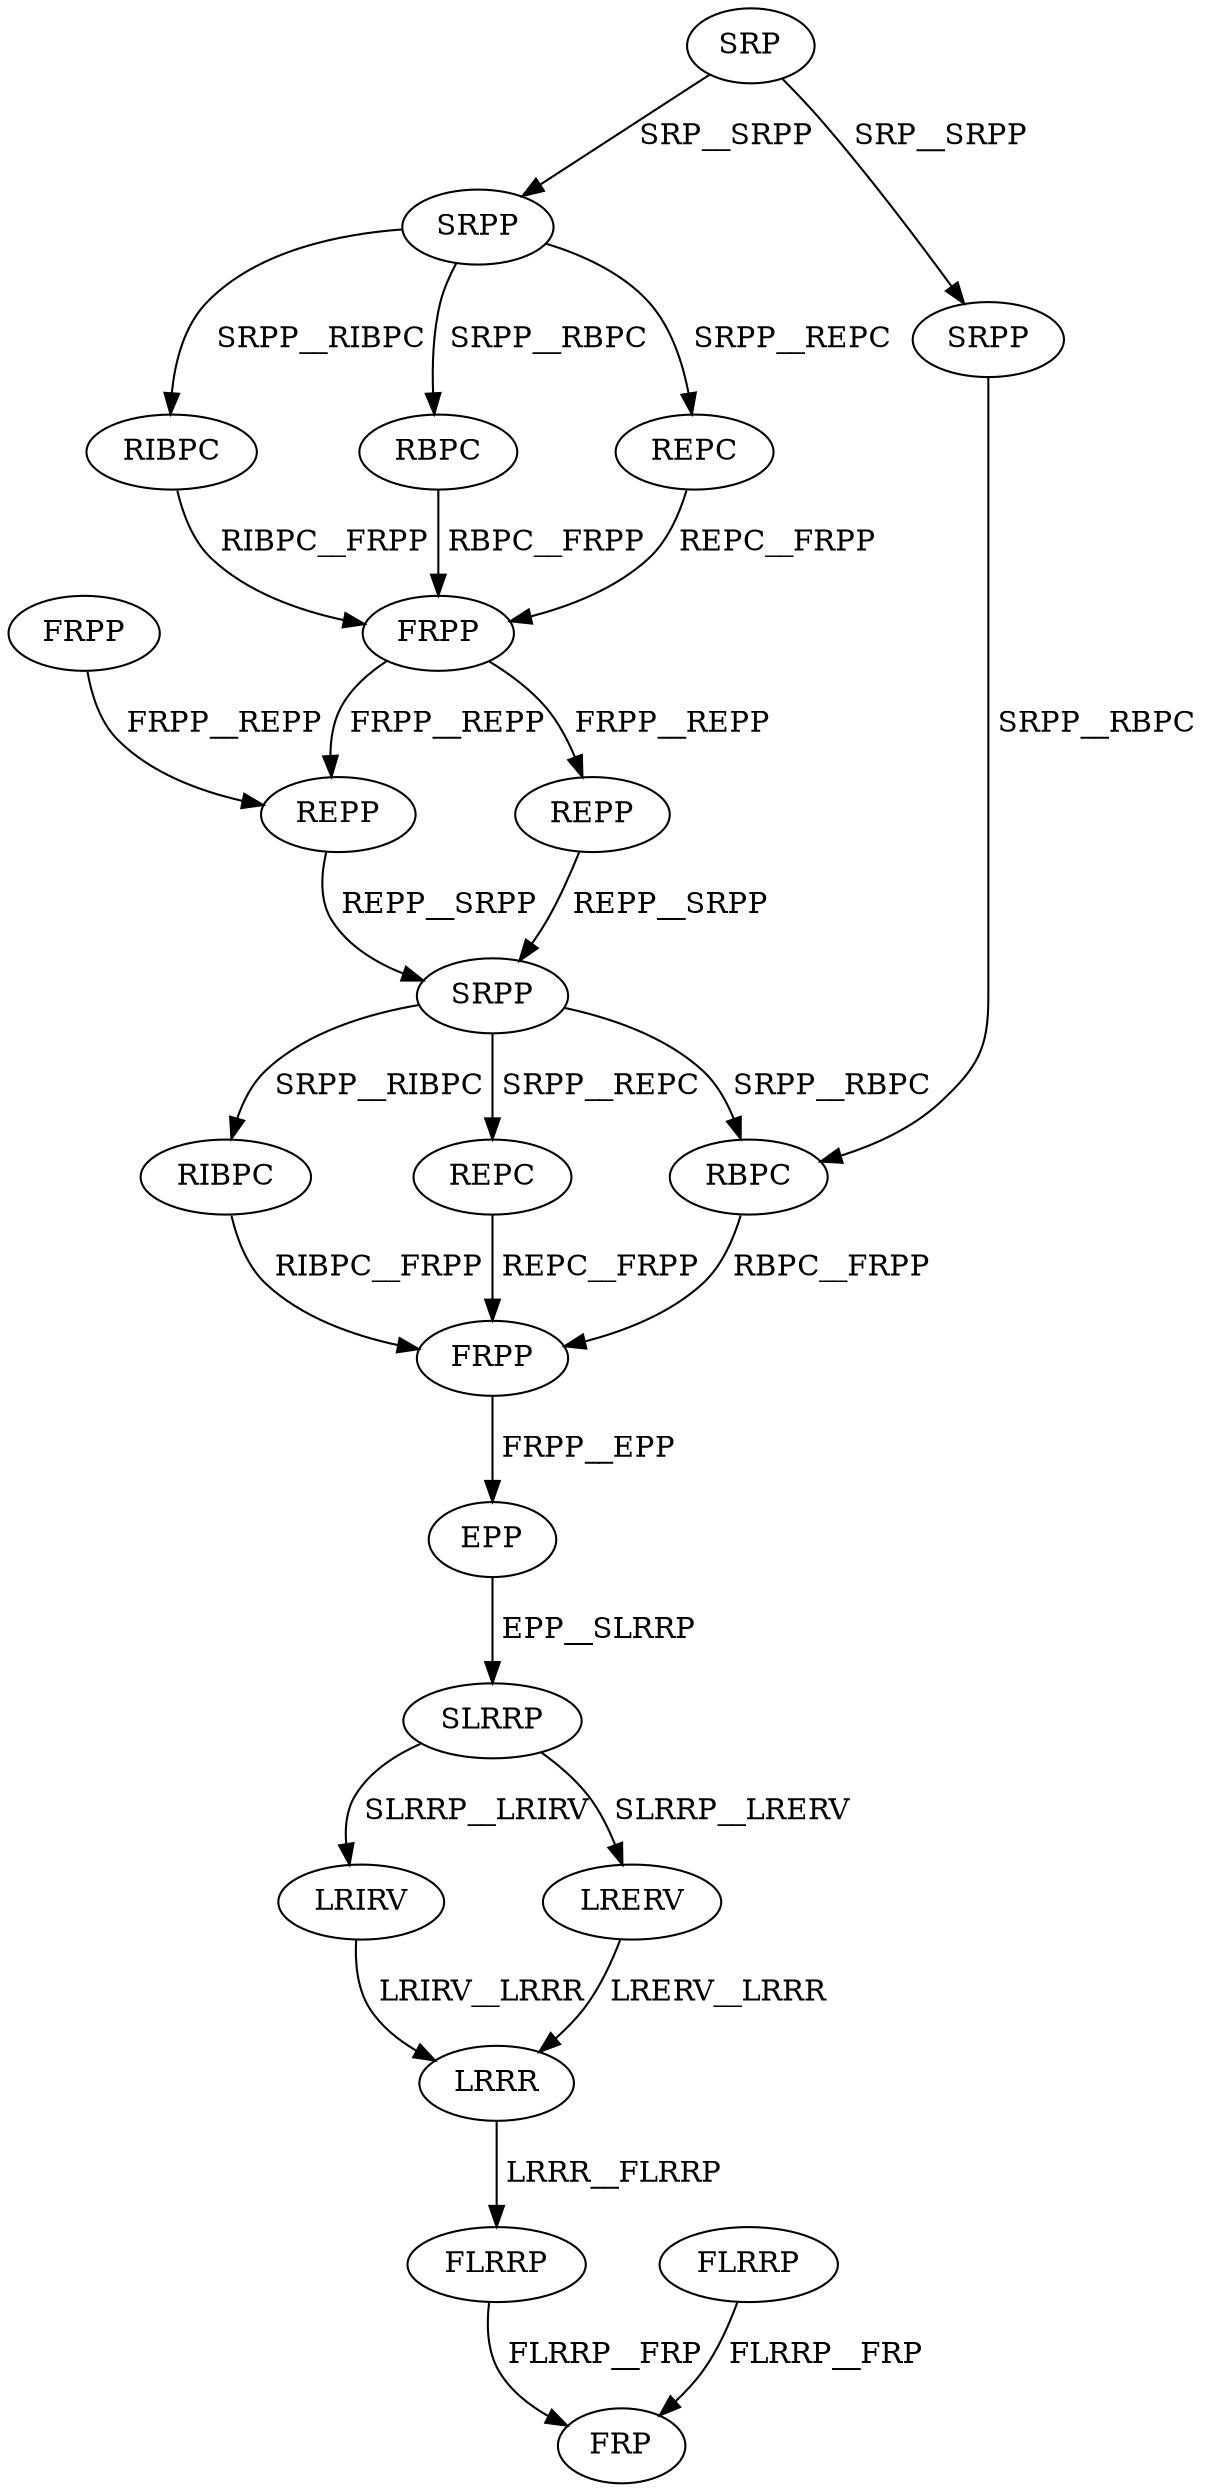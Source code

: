 digraph G { 
1 [label="SRP",color=black,fontcolor=black];
2 [label="SRPP",color=black,fontcolor=black];
3 [label="FRPP",color=black,fontcolor=black];
4 [label="RBPC",color=black,fontcolor=black];
5 [label="REPC",color=black,fontcolor=black];
6 [label="RIBPC",color=black,fontcolor=black];
7 [label="FRPP",color=black,fontcolor=black];
8 [label="SRPP",color=black,fontcolor=black];
9 [label="REPP",color=black,fontcolor=black];
10 [label="REPP",color=black,fontcolor=black];
11 [label="SRPP",color=black,fontcolor=black];
12 [label="RBPC",color=black,fontcolor=black];
13 [label="RIBPC",color=black,fontcolor=black];
14 [label="REPC",color=black,fontcolor=black];
15 [label="FRPP",color=black,fontcolor=black];
16 [label="EPP",color=black,fontcolor=black];
17 [label="SLRRP",color=black,fontcolor=black];
18 [label="LRIRV",color=black,fontcolor=black];
19 [label="LRERV",color=black,fontcolor=black];
20 [label="FLRRP",color=black,fontcolor=black];
21 [label="LRRR",color=black,fontcolor=black];
22 [label="FLRRP",color=black,fontcolor=black];
23 [label="FRP",color=black,fontcolor=black];
1->2[label=" SRP__SRPP",color=black,fontcolor=black];
1->8[label=" SRP__SRPP",color=black,fontcolor=black];
2->4[label=" SRPP__RBPC",color=black,fontcolor=black];
2->5[label=" SRPP__REPC",color=black,fontcolor=black];
2->6[label=" SRPP__RIBPC",color=black,fontcolor=black];
3->9[label=" FRPP__REPP",color=black,fontcolor=black];
4->7[label=" RBPC__FRPP",color=black,fontcolor=black];
5->7[label=" REPC__FRPP",color=black,fontcolor=black];
6->7[label=" RIBPC__FRPP",color=black,fontcolor=black];
7->9[label=" FRPP__REPP",color=black,fontcolor=black];
7->10[label=" FRPP__REPP",color=black,fontcolor=black];
8->12[label=" SRPP__RBPC",color=black,fontcolor=black];
9->11[label=" REPP__SRPP",color=black,fontcolor=black];
10->11[label=" REPP__SRPP",color=black,fontcolor=black];
11->12[label=" SRPP__RBPC",color=black,fontcolor=black];
11->13[label=" SRPP__RIBPC",color=black,fontcolor=black];
11->14[label=" SRPP__REPC",color=black,fontcolor=black];
12->15[label=" RBPC__FRPP",color=black,fontcolor=black];
13->15[label=" RIBPC__FRPP",color=black,fontcolor=black];
14->15[label=" REPC__FRPP",color=black,fontcolor=black];
15->16[label=" FRPP__EPP",color=black,fontcolor=black];
16->17[label=" EPP__SLRRP",color=black,fontcolor=black];
17->18[label=" SLRRP__LRIRV",color=black,fontcolor=black];
17->19[label=" SLRRP__LRERV",color=black,fontcolor=black];
18->21[label=" LRIRV__LRRR",color=black,fontcolor=black];
19->21[label=" LRERV__LRRR",color=black,fontcolor=black];
20->23[label=" FLRRP__FRP",color=black,fontcolor=black];
21->22[label=" LRRR__FLRRP",color=black,fontcolor=black];
22->23[label=" FLRRP__FRP",color=black,fontcolor=black];
}
